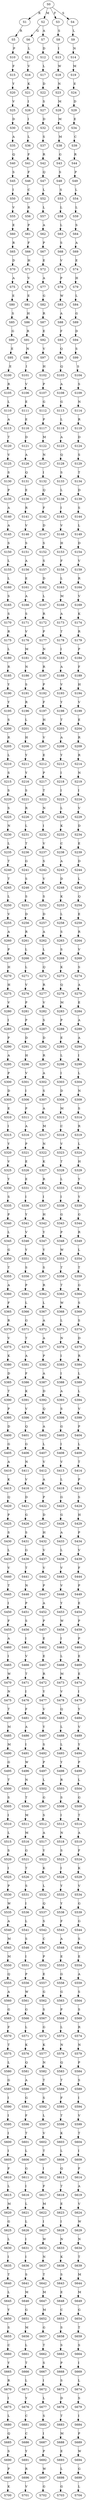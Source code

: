 strict digraph  {
	S0 -> S1 [ label = R ];
	S0 -> S2 [ label = M ];
	S0 -> S3 [ label = F ];
	S0 -> S4 [ label = S ];
	S1 -> S5 [ label = R ];
	S2 -> S6 [ label = G ];
	S2 -> S7 [ label = A ];
	S3 -> S8 [ label = S ];
	S4 -> S9 [ label = L ];
	S5 -> S10 [ label = P ];
	S6 -> S11 [ label = L ];
	S7 -> S12 [ label = D ];
	S8 -> S13 [ label = I ];
	S9 -> S14 [ label = N ];
	S10 -> S15 [ label = F ];
	S11 -> S16 [ label = V ];
	S12 -> S17 [ label = L ];
	S13 -> S18 [ label = W ];
	S14 -> S19 [ label = M ];
	S15 -> S20 [ label = Y ];
	S16 -> S21 [ label = K ];
	S17 -> S22 [ label = D ];
	S18 -> S23 [ label = N ];
	S19 -> S24 [ label = E ];
	S20 -> S25 [ label = V ];
	S21 -> S26 [ label = I ];
	S22 -> S27 [ label = S ];
	S23 -> S28 [ label = M ];
	S24 -> S29 [ label = D ];
	S25 -> S30 [ label = D ];
	S26 -> S31 [ label = I ];
	S27 -> S32 [ label = D ];
	S28 -> S33 [ label = M ];
	S29 -> S34 [ label = E ];
	S30 -> S35 [ label = A ];
	S31 -> S36 [ label = L ];
	S32 -> S37 [ label = S ];
	S33 -> S38 [ label = M ];
	S34 -> S39 [ label = C ];
	S35 -> S40 [ label = Q ];
	S36 -> S41 [ label = F ];
	S37 -> S42 [ label = R ];
	S38 -> S43 [ label = G ];
	S39 -> S44 [ label = R ];
	S40 -> S45 [ label = S ];
	S41 -> S46 [ label = F ];
	S42 -> S47 [ label = Q ];
	S43 -> S48 [ label = S ];
	S44 -> S49 [ label = P ];
	S45 -> S50 [ label = I ];
	S46 -> S51 [ label = C ];
	S47 -> S52 [ label = L ];
	S48 -> S53 [ label = S ];
	S49 -> S54 [ label = L ];
	S50 -> S55 [ label = V ];
	S51 -> S56 [ label = R ];
	S52 -> S57 [ label = L ];
	S53 -> S58 [ label = L ];
	S54 -> S59 [ label = L ];
	S55 -> S60 [ label = E ];
	S56 -> S61 [ label = P ];
	S57 -> S62 [ label = A ];
	S58 -> S63 [ label = L ];
	S59 -> S64 [ label = S ];
	S60 -> S65 [ label = R ];
	S61 -> S66 [ label = F ];
	S62 -> S67 [ label = P ];
	S63 -> S68 [ label = S ];
	S64 -> S69 [ label = A ];
	S65 -> S70 [ label = D ];
	S66 -> S71 [ label = H ];
	S67 -> S72 [ label = E ];
	S68 -> S73 [ label = V ];
	S69 -> S74 [ label = E ];
	S70 -> S75 [ label = A ];
	S71 -> S76 [ label = V ];
	S72 -> S77 [ label = A ];
	S73 -> S78 [ label = P ];
	S74 -> S79 [ label = H ];
	S75 -> S80 [ label = E ];
	S76 -> S81 [ label = E ];
	S77 -> S82 [ label = G ];
	S78 -> S83 [ label = W ];
	S79 -> S84 [ label = L ];
	S80 -> S85 [ label = S ];
	S81 -> S86 [ label = H ];
	S82 -> S87 [ label = R ];
	S83 -> S88 [ label = A ];
	S84 -> S89 [ label = G ];
	S85 -> S90 [ label = G ];
	S86 -> S91 [ label = R ];
	S87 -> S92 [ label = E ];
	S88 -> S93 [ label = F ];
	S89 -> S94 [ label = D ];
	S90 -> S95 [ label = E ];
	S91 -> S96 [ label = N ];
	S92 -> S97 [ label = V ];
	S93 -> S98 [ label = Q ];
	S94 -> S99 [ label = S ];
	S95 -> S100 [ label = E ];
	S96 -> S101 [ label = I ];
	S97 -> S102 [ label = H ];
	S98 -> S103 [ label = Q ];
	S99 -> S104 [ label = S ];
	S100 -> S105 [ label = R ];
	S101 -> S106 [ label = V ];
	S102 -> S107 [ label = P ];
	S103 -> S108 [ label = A ];
	S104 -> S109 [ label = S ];
	S105 -> S110 [ label = L ];
	S106 -> S111 [ label = E ];
	S107 -> S112 [ label = G ];
	S108 -> S113 [ label = G ];
	S109 -> S114 [ label = N ];
	S110 -> S115 [ label = A ];
	S111 -> S116 [ label = E ];
	S112 -> S117 [ label = P ];
	S113 -> S118 [ label = L ];
	S114 -> S119 [ label = R ];
	S115 -> S120 [ label = T ];
	S116 -> S121 [ label = D ];
	S117 -> S122 [ label = M ];
	S118 -> S123 [ label = A ];
	S119 -> S124 [ label = D ];
	S120 -> S125 [ label = V ];
	S121 -> S126 [ label = A ];
	S122 -> S127 [ label = N ];
	S123 -> S128 [ label = Q ];
	S124 -> S129 [ label = S ];
	S125 -> S130 [ label = S ];
	S126 -> S131 [ label = Q ];
	S127 -> S132 [ label = I ];
	S128 -> S133 [ label = S ];
	S129 -> S134 [ label = T ];
	S130 -> S135 [ label = P ];
	S131 -> S136 [ label = E ];
	S132 -> S137 [ label = Q ];
	S133 -> S138 [ label = L ];
	S134 -> S139 [ label = D ];
	S135 -> S140 [ label = A ];
	S136 -> S141 [ label = R ];
	S137 -> S142 [ label = F ];
	S138 -> S143 [ label = I ];
	S139 -> S144 [ label = S ];
	S140 -> S145 [ label = A ];
	S141 -> S146 [ label = V ];
	S142 -> S147 [ label = D ];
	S143 -> S148 [ label = V ];
	S144 -> S149 [ label = L ];
	S145 -> S150 [ label = S ];
	S146 -> S151 [ label = S ];
	S147 -> S152 [ label = S ];
	S148 -> S153 [ label = H ];
	S149 -> S154 [ label = D ];
	S150 -> S155 [ label = L ];
	S151 -> S156 [ label = A ];
	S152 -> S157 [ label = S ];
	S153 -> S158 [ label = F ];
	S154 -> S159 [ label = V ];
	S155 -> S160 [ label = L ];
	S156 -> S161 [ label = E ];
	S157 -> S162 [ label = D ];
	S158 -> S163 [ label = L ];
	S159 -> S164 [ label = R ];
	S160 -> S165 [ label = S ];
	S161 -> S166 [ label = A ];
	S162 -> S167 [ label = L ];
	S163 -> S168 [ label = M ];
	S164 -> S169 [ label = V ];
	S165 -> S170 [ label = S ];
	S166 -> S171 [ label = S ];
	S167 -> S172 [ label = R ];
	S168 -> S173 [ label = A ];
	S169 -> S174 [ label = K ];
	S170 -> S175 [ label = R ];
	S171 -> S176 [ label = V ];
	S172 -> S177 [ label = P ];
	S173 -> S178 [ label = T ];
	S174 -> S179 [ label = R ];
	S175 -> S180 [ label = L ];
	S176 -> S181 [ label = M ];
	S177 -> S182 [ label = N ];
	S178 -> S183 [ label = I ];
	S179 -> S184 [ label = P ];
	S180 -> S185 [ label = R ];
	S181 -> S186 [ label = N ];
	S182 -> S187 [ label = R ];
	S183 -> S188 [ label = A ];
	S184 -> S189 [ label = F ];
	S185 -> S190 [ label = Y ];
	S186 -> S191 [ label = S ];
	S187 -> S192 [ label = P ];
	S188 -> S193 [ label = V ];
	S189 -> S194 [ label = H ];
	S190 -> S195 [ label = Y ];
	S191 -> S196 [ label = R ];
	S192 -> S197 [ label = F ];
	S193 -> S198 [ label = Y ];
	S194 -> S199 [ label = V ];
	S195 -> S200 [ label = S ];
	S196 -> S201 [ label = L ];
	S197 -> S202 [ label = H ];
	S198 -> S203 [ label = T ];
	S199 -> S204 [ label = E ];
	S200 -> S205 [ label = R ];
	S201 -> S206 [ label = H ];
	S202 -> S207 [ label = V ];
	S203 -> S208 [ label = A ];
	S204 -> S209 [ label = R ];
	S205 -> S210 [ label = L ];
	S206 -> S211 [ label = Y ];
	S207 -> S212 [ label = E ];
	S208 -> S213 [ label = Y ];
	S209 -> S214 [ label = R ];
	S210 -> S215 [ label = S ];
	S211 -> S216 [ label = Y ];
	S212 -> S217 [ label = P ];
	S213 -> S218 [ label = I ];
	S214 -> S219 [ label = N ];
	S215 -> S220 [ label = S ];
	S216 -> S221 [ label = S ];
	S217 -> S222 [ label = T ];
	S218 -> S223 [ label = I ];
	S219 -> S224 [ label = I ];
	S220 -> S225 [ label = S ];
	S221 -> S226 [ label = R ];
	S222 -> S227 [ label = N ];
	S223 -> S228 [ label = L ];
	S224 -> S229 [ label = V ];
	S225 -> S230 [ label = N ];
	S226 -> S231 [ label = L ];
	S227 -> S232 [ label = I ];
	S228 -> S233 [ label = K ];
	S229 -> S234 [ label = D ];
	S230 -> S235 [ label = L ];
	S231 -> S236 [ label = T ];
	S232 -> S237 [ label = V ];
	S233 -> S238 [ label = C ];
	S234 -> S239 [ label = E ];
	S235 -> S240 [ label = T ];
	S236 -> S241 [ label = G ];
	S237 -> S242 [ label = S ];
	S238 -> S243 [ label = A ];
	S239 -> S244 [ label = D ];
	S240 -> S245 [ label = T ];
	S241 -> S246 [ label = S ];
	S242 -> S247 [ label = V ];
	S243 -> S248 [ label = D ];
	S244 -> S249 [ label = L ];
	S245 -> S250 [ label = L ];
	S246 -> S251 [ label = S ];
	S247 -> S252 [ label = S ];
	S248 -> S253 [ label = K ];
	S249 -> S254 [ label = Q ];
	S250 -> S255 [ label = V ];
	S251 -> S256 [ label = D ];
	S252 -> S257 [ label = D ];
	S253 -> S258 [ label = L ];
	S254 -> S259 [ label = E ];
	S255 -> S260 [ label = A ];
	S256 -> S261 [ label = R ];
	S257 -> S262 [ label = A ];
	S258 -> S263 [ label = S ];
	S259 -> S264 [ label = R ];
	S260 -> S265 [ label = P ];
	S261 -> S266 [ label = L ];
	S262 -> S267 [ label = L ];
	S263 -> S268 [ label = S ];
	S264 -> S269 [ label = V ];
	S265 -> S270 [ label = H ];
	S266 -> S271 [ label = L ];
	S267 -> S272 [ label = Q ];
	S268 -> S273 [ label = K ];
	S269 -> S274 [ label = S ];
	S270 -> S275 [ label = H ];
	S271 -> S276 [ label = V ];
	S272 -> S277 [ label = R ];
	S273 -> S278 [ label = Q ];
	S274 -> S279 [ label = A ];
	S275 -> S280 [ label = V ];
	S276 -> S281 [ label = P ];
	S277 -> S282 [ label = V ];
	S278 -> S283 [ label = M ];
	S279 -> S284 [ label = E ];
	S280 -> S285 [ label = I ];
	S281 -> S286 [ label = P ];
	S282 -> S287 [ label = S ];
	S283 -> S288 [ label = P ];
	S284 -> S289 [ label = A ];
	S285 -> S290 [ label = P ];
	S286 -> S291 [ label = D ];
	S287 -> S292 [ label = D ];
	S288 -> S293 [ label = E ];
	S289 -> S294 [ label = A ];
	S290 -> S295 [ label = A ];
	S291 -> S296 [ label = H ];
	S292 -> S297 [ label = R ];
	S293 -> S298 [ label = L ];
	S294 -> S299 [ label = I ];
	S295 -> S300 [ label = P ];
	S296 -> S301 [ label = V ];
	S297 -> S302 [ label = A ];
	S298 -> S303 [ label = I ];
	S299 -> S304 [ label = L ];
	S300 -> S305 [ label = D ];
	S301 -> S306 [ label = I ];
	S302 -> S307 [ label = S ];
	S303 -> S308 [ label = D ];
	S304 -> S309 [ label = N ];
	S305 -> S310 [ label = E ];
	S306 -> S311 [ label = P ];
	S307 -> S312 [ label = A ];
	S308 -> S313 [ label = M ];
	S309 -> S314 [ label = S ];
	S310 -> S315 [ label = I ];
	S311 -> S316 [ label = A ];
	S312 -> S317 [ label = M ];
	S313 -> S318 [ label = C ];
	S314 -> S319 [ label = R ];
	S315 -> S320 [ label = Y ];
	S316 -> S321 [ label = P ];
	S317 -> S322 [ label = N ];
	S318 -> S323 [ label = V ];
	S319 -> S324 [ label = L ];
	S320 -> S325 [ label = V ];
	S321 -> S326 [ label = E ];
	S322 -> S327 [ label = K ];
	S323 -> S328 [ label = T ];
	S324 -> S329 [ label = H ];
	S325 -> S330 [ label = Y ];
	S326 -> S331 [ label = E ];
	S327 -> S332 [ label = R ];
	S328 -> S333 [ label = L ];
	S329 -> S334 [ label = Y ];
	S330 -> S335 [ label = S ];
	S331 -> S336 [ label = I ];
	S332 -> S337 [ label = I ];
	S333 -> S338 [ label = I ];
	S334 -> S339 [ label = Y ];
	S335 -> S340 [ label = P ];
	S336 -> S341 [ label = Y ];
	S337 -> S342 [ label = H ];
	S338 -> S343 [ label = G ];
	S339 -> S344 [ label = G ];
	S340 -> S345 [ label = L ];
	S341 -> S346 [ label = V ];
	S342 -> S347 [ label = Y ];
	S343 -> S348 [ label = P ];
	S344 -> S349 [ label = R ];
	S345 -> S350 [ label = G ];
	S346 -> S351 [ label = Y ];
	S347 -> S352 [ label = Y ];
	S348 -> S353 [ label = W ];
	S349 -> S354 [ label = L ];
	S350 -> S355 [ label = T ];
	S351 -> S356 [ label = S ];
	S352 -> S357 [ label = S ];
	S353 -> S358 [ label = T ];
	S354 -> S359 [ label = T ];
	S355 -> S360 [ label = A ];
	S356 -> S361 [ label = P ];
	S357 -> S362 [ label = R ];
	S358 -> S363 [ label = T ];
	S359 -> S364 [ label = G ];
	S360 -> S365 [ label = F ];
	S361 -> S366 [ label = L ];
	S362 -> S367 [ label = L ];
	S363 -> S368 [ label = W ];
	S364 -> S369 [ label = S ];
	S365 -> S370 [ label = R ];
	S366 -> S371 [ label = G ];
	S367 -> S372 [ label = A ];
	S368 -> S373 [ label = L ];
	S369 -> S374 [ label = S ];
	S370 -> S375 [ label = V ];
	S371 -> S376 [ label = T ];
	S372 -> S377 [ label = A ];
	S373 -> S378 [ label = N ];
	S374 -> S379 [ label = D ];
	S375 -> S380 [ label = K ];
	S376 -> S381 [ label = A ];
	S377 -> S382 [ label = P ];
	S378 -> S383 [ label = I ];
	S379 -> S384 [ label = R ];
	S380 -> S385 [ label = D ];
	S381 -> S386 [ label = F ];
	S382 -> S387 [ label = A ];
	S383 -> S388 [ label = I ];
	S384 -> S389 [ label = L ];
	S385 -> S390 [ label = T ];
	S386 -> S391 [ label = K ];
	S387 -> S392 [ label = D ];
	S388 -> S393 [ label = A ];
	S389 -> S394 [ label = L ];
	S390 -> S395 [ label = P ];
	S391 -> S396 [ label = V ];
	S392 -> S397 [ label = Q ];
	S393 -> S398 [ label = S ];
	S394 -> S399 [ label = V ];
	S395 -> S400 [ label = D ];
	S396 -> S401 [ label = Q ];
	S397 -> S402 [ label = A ];
	S398 -> S403 [ label = G ];
	S399 -> S404 [ label = P ];
	S400 -> S405 [ label = G ];
	S401 -> S406 [ label = G ];
	S402 -> S407 [ label = L ];
	S403 -> S408 [ label = I ];
	S404 -> S409 [ label = L ];
	S405 -> S410 [ label = A ];
	S406 -> S411 [ label = N ];
	S407 -> S412 [ label = V ];
	S408 -> S413 [ label = V ];
	S409 -> S414 [ label = T ];
	S410 -> S415 [ label = K ];
	S411 -> S416 [ label = V ];
	S412 -> S417 [ label = A ];
	S413 -> S418 [ label = L ];
	S414 -> S419 [ label = P ];
	S415 -> S420 [ label = Q ];
	S416 -> S421 [ label = D ];
	S417 -> S422 [ label = P ];
	S418 -> S423 [ label = G ];
	S419 -> S424 [ label = S ];
	S420 -> S425 [ label = P ];
	S421 -> S426 [ label = G ];
	S422 -> S427 [ label = D ];
	S423 -> S428 [ label = G ];
	S424 -> S429 [ label = H ];
	S425 -> S430 [ label = S ];
	S426 -> S431 [ label = S ];
	S427 -> S432 [ label = H ];
	S428 -> S433 [ label = A ];
	S429 -> S434 [ label = P ];
	S430 -> S435 [ label = L ];
	S431 -> S436 [ label = G ];
	S432 -> S437 [ label = V ];
	S433 -> S438 [ label = L ];
	S434 -> S439 [ label = V ];
	S435 -> S440 [ label = V ];
	S436 -> S441 [ label = T ];
	S437 -> S442 [ label = V ];
	S438 -> S443 [ label = V ];
	S439 -> S444 [ label = F ];
	S440 -> S445 [ label = T ];
	S441 -> S446 [ label = N ];
	S442 -> S447 [ label = P ];
	S443 -> S448 [ label = V ];
	S444 -> S449 [ label = P ];
	S445 -> S450 [ label = I ];
	S446 -> S451 [ label = P ];
	S447 -> S452 [ label = A ];
	S448 -> S453 [ label = Y ];
	S449 -> S454 [ label = E ];
	S450 -> S455 [ label = F ];
	S451 -> S456 [ label = S ];
	S452 -> S457 [ label = P ];
	S453 -> S458 [ label = W ];
	S454 -> S459 [ label = P ];
	S455 -> S460 [ label = A ];
	S456 -> S461 [ label = I ];
	S457 -> S462 [ label = E ];
	S458 -> S463 [ label = I ];
	S459 -> S464 [ label = P ];
	S460 -> S465 [ label = I ];
	S461 -> S466 [ label = V ];
	S462 -> S467 [ label = E ];
	S463 -> S468 [ label = L ];
	S464 -> S469 [ label = E ];
	S465 -> S470 [ label = W ];
	S466 -> S471 [ label = T ];
	S467 -> S472 [ label = R ];
	S468 -> S473 [ label = M ];
	S469 -> S474 [ label = E ];
	S470 -> S475 [ label = N ];
	S471 -> S476 [ label = I ];
	S472 -> S477 [ label = Y ];
	S473 -> S478 [ label = V ];
	S474 -> S479 [ label = I ];
	S475 -> S480 [ label = T ];
	S476 -> S481 [ label = F ];
	S477 -> S482 [ label = V ];
	S478 -> S483 [ label = Q ];
	S479 -> S484 [ label = Y ];
	S480 -> S485 [ label = M ];
	S481 -> S486 [ label = A ];
	S482 -> S487 [ label = Y ];
	S483 -> S488 [ label = L ];
	S484 -> S489 [ label = V ];
	S485 -> S490 [ label = M ];
	S486 -> S491 [ label = I ];
	S487 -> S492 [ label = S ];
	S488 -> S493 [ label = L ];
	S489 -> S494 [ label = Y ];
	S490 -> S495 [ label = G ];
	S491 -> S496 [ label = W ];
	S492 -> S497 [ label = P ];
	S493 -> S498 [ label = Y ];
	S494 -> S499 [ label = P ];
	S495 -> S500 [ label = T ];
	S496 -> S501 [ label = N ];
	S497 -> S502 [ label = L ];
	S498 -> S503 [ label = R ];
	S499 -> S504 [ label = L ];
	S500 -> S505 [ label = S ];
	S501 -> S506 [ label = T ];
	S502 -> S507 [ label = G ];
	S503 -> S508 [ label = S ];
	S504 -> S509 [ label = G ];
	S505 -> S510 [ label = I ];
	S506 -> S511 [ label = M ];
	S507 -> S512 [ label = S ];
	S508 -> S513 [ label = I ];
	S509 -> S514 [ label = T ];
	S510 -> S515 [ label = L ];
	S511 -> S516 [ label = M ];
	S512 -> S517 [ label = A ];
	S513 -> S518 [ label = N ];
	S514 -> S519 [ label = A ];
	S515 -> S520 [ label = S ];
	S516 -> S521 [ label = G ];
	S517 -> S522 [ label = Y ];
	S518 -> S523 [ label = S ];
	S519 -> S524 [ label = F ];
	S520 -> S525 [ label = I ];
	S521 -> S526 [ label = T ];
	S522 -> S527 [ label = K ];
	S523 -> S528 [ label = I ];
	S524 -> S529 [ label = K ];
	S525 -> S530 [ label = P ];
	S526 -> S531 [ label = S ];
	S527 -> S532 [ label = L ];
	S528 -> S533 [ label = Y ];
	S529 -> S534 [ label = V ];
	S530 -> S535 [ label = W ];
	S531 -> S536 [ label = I ];
	S532 -> S537 [ label = Q ];
	S533 -> S538 [ label = Y ];
	S534 -> S539 [ label = G ];
	S535 -> S540 [ label = A ];
	S536 -> S541 [ label = L ];
	S537 -> S542 [ label = S ];
	S538 -> S543 [ label = F ];
	S539 -> S544 [ label = G ];
	S540 -> S545 [ label = M ];
	S541 -> S546 [ label = S ];
	S542 -> S547 [ label = C ];
	S543 -> S548 [ label = A ];
	S544 -> S549 [ label = S ];
	S545 -> S550 [ label = M ];
	S546 -> S551 [ label = I ];
	S547 -> S552 [ label = P ];
	S548 -> S553 [ label = E ];
	S549 -> S554 [ label = E ];
	S550 -> S555 [ label = Q ];
	S551 -> S556 [ label = P ];
	S552 -> S557 [ label = E ];
	S553 -> S558 [ label = G ];
	S554 -> S559 [ label = A ];
	S555 -> S560 [ label = A ];
	S556 -> S561 [ label = W ];
	S557 -> S562 [ label = G ];
	S558 -> S563 [ label = G ];
	S559 -> S564 [ label = S ];
	S560 -> S565 [ label = G ];
	S561 -> S566 [ label = G ];
	S562 -> S567 [ label = S ];
	S563 -> S568 [ label = P ];
	S564 -> S569 [ label = S ];
	S565 -> S570 [ label = F ];
	S566 -> S571 [ label = L ];
	S567 -> S572 [ label = G ];
	S568 -> S573 [ label = L ];
	S569 -> S574 [ label = R ];
	S570 -> S575 [ label = T ];
	S571 -> S576 [ label = K ];
	S572 -> S577 [ label = K ];
	S573 -> S578 [ label = N ];
	S574 -> S579 [ label = N ];
	S575 -> S580 [ label = L ];
	S576 -> S581 [ label = Q ];
	S577 -> S582 [ label = N ];
	S578 -> S583 [ label = Q ];
	S579 -> S584 [ label = P ];
	S580 -> S585 [ label = G ];
	S581 -> S586 [ label = A ];
	S582 -> S587 [ label = T ];
	S583 -> S588 [ label = T ];
	S584 -> S589 [ label = S ];
	S585 -> S590 [ label = I ];
	S586 -> S591 [ label = G ];
	S587 -> S592 [ label = S ];
	S588 -> S593 [ label = F ];
	S589 -> S594 [ label = I ];
	S590 -> S595 [ label = I ];
	S591 -> S596 [ label = F ];
	S592 -> S597 [ label = L ];
	S593 -> S598 [ label = T ];
	S594 -> S599 [ label = V ];
	S595 -> S600 [ label = I ];
	S596 -> S601 [ label = T ];
	S597 -> S602 [ label = V ];
	S598 -> S603 [ label = K ];
	S599 -> S604 [ label = T ];
	S600 -> S605 [ label = I ];
	S601 -> S606 [ label = L ];
	S602 -> S607 [ label = T ];
	S603 -> S608 [ label = L ];
	S604 -> S609 [ label = I ];
	S605 -> S610 [ label = F ];
	S606 -> S611 [ label = G ];
	S607 -> S612 [ label = I ];
	S608 -> S613 [ label = Q ];
	S609 -> S614 [ label = F ];
	S610 -> S615 [ label = L ];
	S611 -> S616 [ label = I ];
	S612 -> S617 [ label = F ];
	S613 -> S618 [ label = T ];
	S614 -> S619 [ label = A ];
	S615 -> S620 [ label = M ];
	S616 -> S621 [ label = L ];
	S617 -> S622 [ label = M ];
	S618 -> S623 [ label = E ];
	S619 -> S624 [ label = V ];
	S620 -> S625 [ label = G ];
	S621 -> S626 [ label = L ];
	S622 -> S627 [ label = I ];
	S623 -> S628 [ label = I ];
	S624 -> S629 [ label = W ];
	S625 -> S630 [ label = L ];
	S626 -> S631 [ label = I ];
	S627 -> S632 [ label = W ];
	S628 -> S633 [ label = N ];
	S629 -> S634 [ label = N ];
	S630 -> S635 [ label = I ];
	S631 -> S636 [ label = I ];
	S632 -> S637 [ label = N ];
	S633 -> S638 [ label = K ];
	S634 -> S639 [ label = T ];
	S635 -> S640 [ label = T ];
	S636 -> S641 [ label = S ];
	S637 -> S642 [ label = T ];
	S638 -> S643 [ label = S ];
	S639 -> S644 [ label = M ];
	S640 -> S645 [ label = L ];
	S641 -> S646 [ label = M ];
	S642 -> S647 [ label = M ];
	S643 -> S648 [ label = E ];
	S644 -> S649 [ label = M ];
	S645 -> S650 [ label = Y ];
	S646 -> S651 [ label = G ];
	S647 -> S652 [ label = M ];
	S648 -> S653 [ label = C ];
	S649 -> S654 [ label = G ];
	S650 -> S655 [ label = S ];
	S651 -> S656 [ label = M ];
	S652 -> S657 [ label = G ];
	S653 -> S658 [ label = S ];
	S654 -> S659 [ label = T ];
	S655 -> S660 [ label = C ];
	S656 -> S661 [ label = L ];
	S657 -> S662 [ label = T ];
	S658 -> S663 [ label = S ];
	S659 -> S664 [ label = S ];
	S660 -> S665 [ label = Y ];
	S661 -> S666 [ label = T ];
	S662 -> S667 [ label = S ];
	S663 -> S668 [ label = P ];
	S664 -> S669 [ label = I ];
	S665 -> S670 [ label = R ];
	S666 -> S671 [ label = L ];
	S667 -> S672 [ label = I ];
	S668 -> S673 [ label = S ];
	S669 -> S674 [ label = L ];
	S670 -> S675 [ label = I ];
	S671 -> S676 [ label = Y ];
	S672 -> S677 [ label = L ];
	S673 -> S678 [ label = D ];
	S674 -> S679 [ label = S ];
	S675 -> S680 [ label = L ];
	S676 -> S681 [ label = C ];
	S677 -> S682 [ label = S ];
	S678 -> S683 [ label = T ];
	S679 -> S684 [ label = I ];
	S680 -> S685 [ label = Q ];
	S681 -> S686 [ label = C ];
	S682 -> S687 [ label = I ];
	S683 -> S688 [ label = M ];
	S684 -> S689 [ label = P ];
	S685 -> S690 [ label = S ];
	S686 -> S691 [ label = Y ];
	S687 -> S692 [ label = P ];
	S688 -> S693 [ label = E ];
	S689 -> S694 [ label = W ];
	S690 -> S695 [ label = P ];
	S691 -> S696 [ label = R ];
	S692 -> S697 [ label = W ];
	S693 -> S698 [ label = L ];
	S694 -> S699 [ label = G ];
	S695 -> S700 [ label = K ];
	S696 -> S701 [ label = V ];
	S697 -> S702 [ label = G ];
	S698 -> S703 [ label = G ];
	S699 -> S704 [ label = L ];
}
